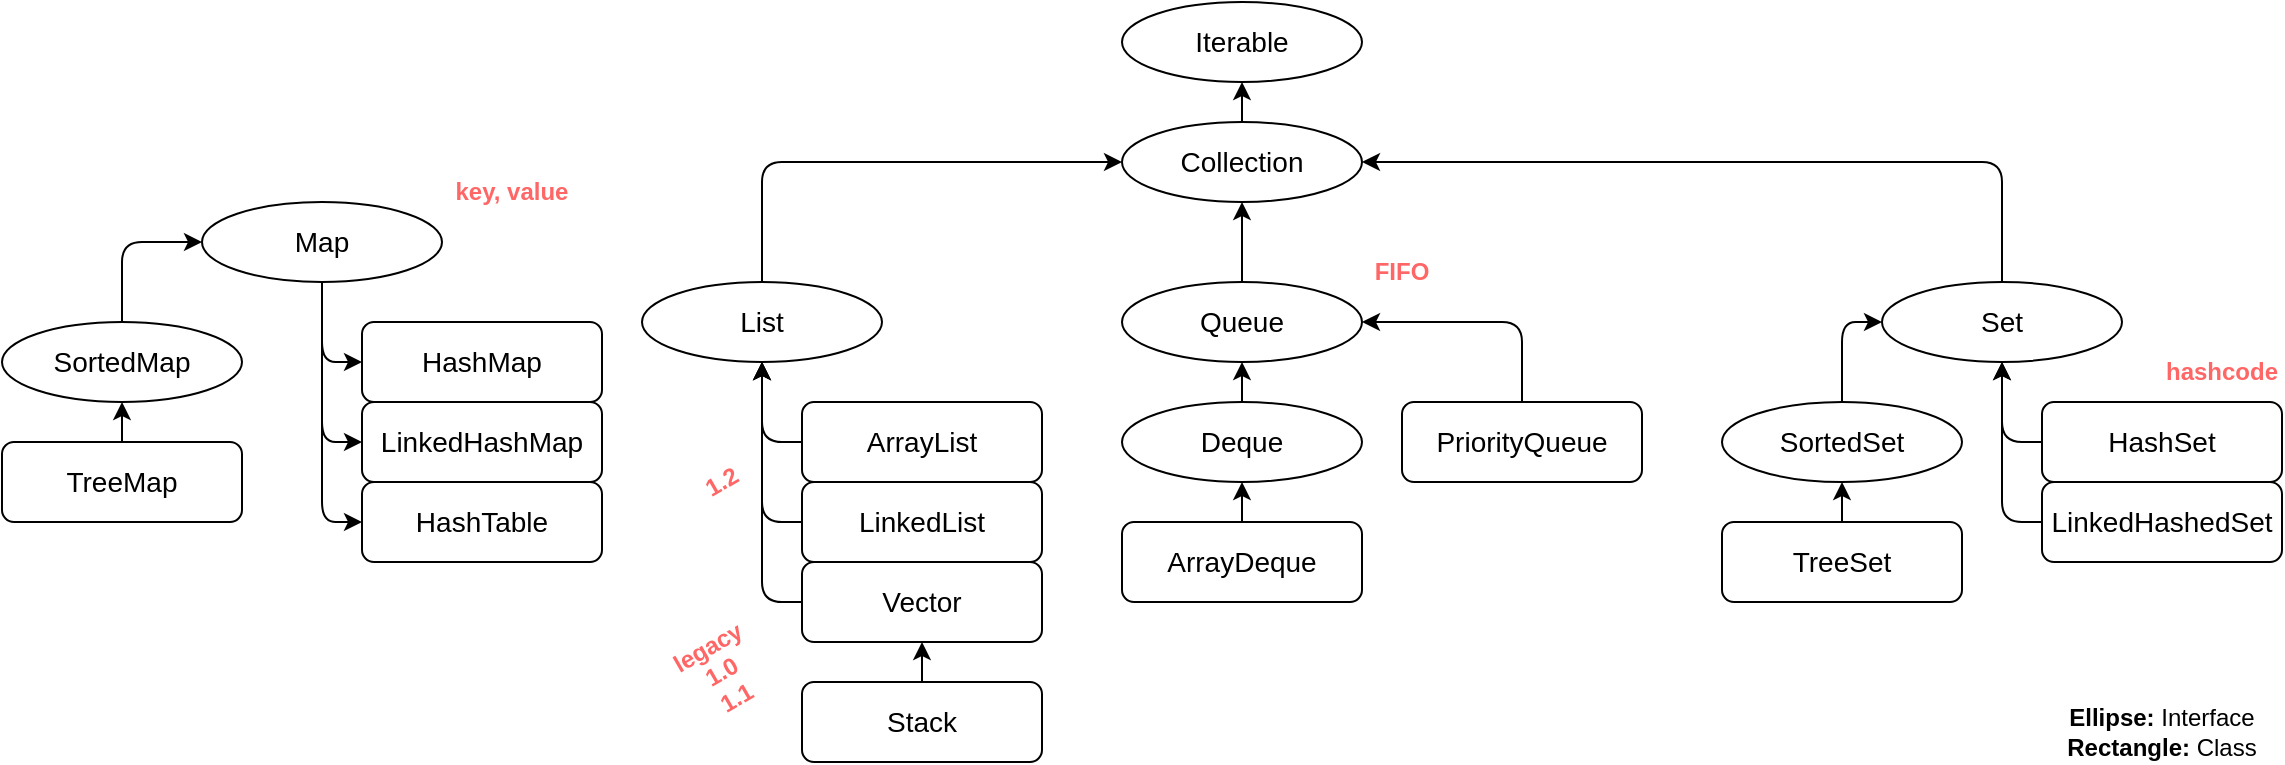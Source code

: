 <mxfile>
    <diagram id="-JjmcjURSVWkaSMC3vuu" name="Page-1">
        <mxGraphModel dx="1257" dy="819" grid="1" gridSize="10" guides="1" tooltips="1" connect="1" arrows="1" fold="1" page="1" pageScale="1" pageWidth="827" pageHeight="1169" background="#ffffff" math="0" shadow="0">
            <root>
                <mxCell id="0"/>
                <mxCell id="1" parent="0"/>
                <mxCell id="13" style="edgeStyle=none;html=1;exitX=0.5;exitY=1;exitDx=0;exitDy=0;entryX=0;entryY=0.5;entryDx=0;entryDy=0;fontSize=14;" parent="1" source="3" target="10" edge="1">
                    <mxGeometry relative="1" as="geometry">
                        <Array as="points">
                            <mxPoint x="180" y="340"/>
                        </Array>
                    </mxGeometry>
                </mxCell>
                <mxCell id="14" style="edgeStyle=none;html=1;exitX=0.5;exitY=1;exitDx=0;exitDy=0;entryX=0;entryY=0.5;entryDx=0;entryDy=0;fontSize=14;" parent="1" source="3" target="9" edge="1">
                    <mxGeometry relative="1" as="geometry">
                        <Array as="points">
                            <mxPoint x="180" y="300"/>
                        </Array>
                    </mxGeometry>
                </mxCell>
                <mxCell id="15" style="edgeStyle=none;html=1;entryX=0;entryY=0.5;entryDx=0;entryDy=0;fontSize=14;" parent="1" source="3" target="8" edge="1">
                    <mxGeometry relative="1" as="geometry">
                        <Array as="points">
                            <mxPoint x="180" y="260"/>
                        </Array>
                    </mxGeometry>
                </mxCell>
                <mxCell id="3" value="Map" style="ellipse;whiteSpace=wrap;html=1;fontSize=14;" parent="1" vertex="1">
                    <mxGeometry x="120" y="180" width="120" height="40" as="geometry"/>
                </mxCell>
                <mxCell id="12" style="edgeStyle=none;html=1;entryX=0;entryY=0.5;entryDx=0;entryDy=0;fontSize=14;" parent="1" source="5" target="3" edge="1">
                    <mxGeometry relative="1" as="geometry">
                        <Array as="points">
                            <mxPoint x="80" y="200"/>
                        </Array>
                    </mxGeometry>
                </mxCell>
                <mxCell id="5" value="SortedMap" style="ellipse;whiteSpace=wrap;html=1;fontSize=14;" parent="1" vertex="1">
                    <mxGeometry x="20" y="240" width="120" height="40" as="geometry"/>
                </mxCell>
                <mxCell id="51" style="edgeStyle=none;html=1;exitX=0.5;exitY=0;exitDx=0;exitDy=0;entryX=0.5;entryY=1;entryDx=0;entryDy=0;" parent="1" source="7" target="5" edge="1">
                    <mxGeometry relative="1" as="geometry"/>
                </mxCell>
                <mxCell id="7" value="TreeMap" style="rounded=1;whiteSpace=wrap;html=1;fontSize=14;" parent="1" vertex="1">
                    <mxGeometry x="20" y="300" width="120" height="40" as="geometry"/>
                </mxCell>
                <mxCell id="8" value="HashMap" style="rounded=1;whiteSpace=wrap;html=1;fontSize=14;" parent="1" vertex="1">
                    <mxGeometry x="200" y="240" width="120" height="40" as="geometry"/>
                </mxCell>
                <mxCell id="9" value="LinkedHashMap" style="rounded=1;whiteSpace=wrap;html=1;fontSize=14;" parent="1" vertex="1">
                    <mxGeometry x="200" y="280" width="120" height="40" as="geometry"/>
                </mxCell>
                <mxCell id="10" value="HashTable" style="rounded=1;whiteSpace=wrap;html=1;fontSize=14;" parent="1" vertex="1">
                    <mxGeometry x="200" y="320" width="120" height="40" as="geometry"/>
                </mxCell>
                <mxCell id="46" style="edgeStyle=none;html=1;entryX=0;entryY=0.5;entryDx=0;entryDy=0;fontSize=14;" parent="1" source="19" target="44" edge="1">
                    <mxGeometry relative="1" as="geometry">
                        <Array as="points">
                            <mxPoint x="400" y="160"/>
                        </Array>
                    </mxGeometry>
                </mxCell>
                <mxCell id="19" value="List" style="ellipse;whiteSpace=wrap;html=1;fontSize=14;" parent="1" vertex="1">
                    <mxGeometry x="340" y="220" width="120" height="40" as="geometry"/>
                </mxCell>
                <mxCell id="23" value="" style="edgeStyle=none;html=1;fontSize=14;entryX=0.5;entryY=1;entryDx=0;entryDy=0;" parent="1" source="20" target="19" edge="1">
                    <mxGeometry relative="1" as="geometry">
                        <Array as="points">
                            <mxPoint x="400" y="300"/>
                        </Array>
                    </mxGeometry>
                </mxCell>
                <mxCell id="20" value="ArrayList" style="rounded=1;whiteSpace=wrap;html=1;fontSize=14;" parent="1" vertex="1">
                    <mxGeometry x="420" y="280" width="120" height="40" as="geometry"/>
                </mxCell>
                <mxCell id="24" value="" style="edgeStyle=none;html=1;fontSize=14;entryX=0.5;entryY=1;entryDx=0;entryDy=0;" parent="1" source="21" target="19" edge="1">
                    <mxGeometry relative="1" as="geometry">
                        <Array as="points">
                            <mxPoint x="400" y="340"/>
                        </Array>
                    </mxGeometry>
                </mxCell>
                <mxCell id="21" value="LinkedList" style="rounded=1;whiteSpace=wrap;html=1;fontSize=14;" parent="1" vertex="1">
                    <mxGeometry x="420" y="320" width="120" height="40" as="geometry"/>
                </mxCell>
                <mxCell id="25" style="edgeStyle=none;html=1;entryX=0.5;entryY=1;entryDx=0;entryDy=0;fontSize=14;" parent="1" source="22" target="19" edge="1">
                    <mxGeometry relative="1" as="geometry">
                        <Array as="points">
                            <mxPoint x="400" y="380"/>
                        </Array>
                    </mxGeometry>
                </mxCell>
                <mxCell id="22" value="Vector" style="rounded=1;whiteSpace=wrap;html=1;fontSize=14;" parent="1" vertex="1">
                    <mxGeometry x="420" y="360" width="120" height="40" as="geometry"/>
                </mxCell>
                <mxCell id="27" style="edgeStyle=none;html=1;entryX=0.5;entryY=1;entryDx=0;entryDy=0;fontSize=14;" parent="1" source="26" target="22" edge="1">
                    <mxGeometry relative="1" as="geometry"/>
                </mxCell>
                <mxCell id="26" value="Stack" style="rounded=1;whiteSpace=wrap;html=1;fontSize=14;" parent="1" vertex="1">
                    <mxGeometry x="420" y="420" width="120" height="40" as="geometry"/>
                </mxCell>
                <mxCell id="49" style="edgeStyle=none;html=1;entryX=0.5;entryY=1;entryDx=0;entryDy=0;fontSize=14;" parent="1" source="28" target="44" edge="1">
                    <mxGeometry relative="1" as="geometry"/>
                </mxCell>
                <mxCell id="28" value="Queue" style="ellipse;whiteSpace=wrap;html=1;fontSize=14;" parent="1" vertex="1">
                    <mxGeometry x="580" y="220" width="120" height="40" as="geometry"/>
                </mxCell>
                <mxCell id="33" value="" style="edgeStyle=none;html=1;fontSize=14;" parent="1" source="29" target="28" edge="1">
                    <mxGeometry relative="1" as="geometry"/>
                </mxCell>
                <mxCell id="29" value="Deque" style="ellipse;whiteSpace=wrap;html=1;fontSize=14;" parent="1" vertex="1">
                    <mxGeometry x="580" y="280" width="120" height="40" as="geometry"/>
                </mxCell>
                <mxCell id="32" value="" style="edgeStyle=none;html=1;fontSize=14;" parent="1" source="30" target="29" edge="1">
                    <mxGeometry relative="1" as="geometry"/>
                </mxCell>
                <mxCell id="30" value="ArrayDeque" style="rounded=1;whiteSpace=wrap;html=1;fontSize=14;" parent="1" vertex="1">
                    <mxGeometry x="580" y="340" width="120" height="40" as="geometry"/>
                </mxCell>
                <mxCell id="34" style="edgeStyle=none;html=1;entryX=1;entryY=0.5;entryDx=0;entryDy=0;fontSize=14;" parent="1" source="31" target="28" edge="1">
                    <mxGeometry relative="1" as="geometry">
                        <Array as="points">
                            <mxPoint x="780" y="240"/>
                        </Array>
                    </mxGeometry>
                </mxCell>
                <mxCell id="31" value="PriorityQueue" style="rounded=1;whiteSpace=wrap;html=1;fontSize=14;" parent="1" vertex="1">
                    <mxGeometry x="720" y="280" width="120" height="40" as="geometry"/>
                </mxCell>
                <mxCell id="50" style="edgeStyle=none;html=1;entryX=1;entryY=0.5;entryDx=0;entryDy=0;fontSize=14;" parent="1" source="35" target="44" edge="1">
                    <mxGeometry relative="1" as="geometry">
                        <Array as="points">
                            <mxPoint x="1020" y="160"/>
                        </Array>
                    </mxGeometry>
                </mxCell>
                <mxCell id="35" value="Set" style="ellipse;whiteSpace=wrap;html=1;fontSize=14;" parent="1" vertex="1">
                    <mxGeometry x="960" y="220" width="120" height="40" as="geometry"/>
                </mxCell>
                <mxCell id="43" style="edgeStyle=none;html=1;entryX=0;entryY=0.5;entryDx=0;entryDy=0;fontSize=14;" parent="1" source="36" target="35" edge="1">
                    <mxGeometry relative="1" as="geometry">
                        <Array as="points">
                            <mxPoint x="940" y="240"/>
                        </Array>
                    </mxGeometry>
                </mxCell>
                <mxCell id="36" value="SortedSet" style="ellipse;whiteSpace=wrap;html=1;fontSize=14;" parent="1" vertex="1">
                    <mxGeometry x="880" y="280" width="120" height="40" as="geometry"/>
                </mxCell>
                <mxCell id="41" style="edgeStyle=none;html=1;entryX=0.5;entryY=1;entryDx=0;entryDy=0;fontSize=14;" parent="1" source="37" target="35" edge="1">
                    <mxGeometry relative="1" as="geometry">
                        <Array as="points">
                            <mxPoint x="1020" y="300"/>
                        </Array>
                    </mxGeometry>
                </mxCell>
                <mxCell id="37" value="HashSet" style="rounded=1;whiteSpace=wrap;html=1;fontSize=14;" parent="1" vertex="1">
                    <mxGeometry x="1040" y="280" width="120" height="40" as="geometry"/>
                </mxCell>
                <mxCell id="42" style="edgeStyle=none;html=1;fontSize=14;" parent="1" source="38" edge="1">
                    <mxGeometry relative="1" as="geometry">
                        <mxPoint x="1020" y="260" as="targetPoint"/>
                        <Array as="points">
                            <mxPoint x="1020" y="340"/>
                        </Array>
                    </mxGeometry>
                </mxCell>
                <mxCell id="38" value="LinkedHashedSet" style="rounded=1;whiteSpace=wrap;html=1;fontSize=14;" parent="1" vertex="1">
                    <mxGeometry x="1040" y="320" width="120" height="40" as="geometry"/>
                </mxCell>
                <mxCell id="40" value="" style="edgeStyle=none;html=1;fontSize=14;" parent="1" source="39" target="36" edge="1">
                    <mxGeometry relative="1" as="geometry"/>
                </mxCell>
                <mxCell id="39" value="TreeSet" style="rounded=1;whiteSpace=wrap;html=1;fontSize=14;" parent="1" vertex="1">
                    <mxGeometry x="880" y="340" width="120" height="40" as="geometry"/>
                </mxCell>
                <mxCell id="47" value="" style="edgeStyle=none;html=1;fontSize=14;" parent="1" source="44" target="45" edge="1">
                    <mxGeometry relative="1" as="geometry"/>
                </mxCell>
                <mxCell id="44" value="Collection" style="ellipse;whiteSpace=wrap;html=1;fontSize=14;" parent="1" vertex="1">
                    <mxGeometry x="580" y="140" width="120" height="40" as="geometry"/>
                </mxCell>
                <mxCell id="45" value="Iterable" style="ellipse;whiteSpace=wrap;html=1;fontSize=14;" parent="1" vertex="1">
                    <mxGeometry x="580" y="80" width="120" height="40" as="geometry"/>
                </mxCell>
                <mxCell id="52" value="&lt;b&gt;Ellipse:&lt;/b&gt; Interface&lt;br&gt;&lt;b&gt;Rectangle:&lt;/b&gt; Class" style="text;html=1;strokeColor=none;fillColor=none;align=center;verticalAlign=middle;whiteSpace=wrap;rounded=0;" parent="1" vertex="1">
                    <mxGeometry x="1040" y="430" width="120" height="30" as="geometry"/>
                </mxCell>
                <mxCell id="53" value="legacy&lt;br&gt;1.0&lt;br&gt;1.1" style="text;html=1;strokeColor=none;fillColor=none;align=center;verticalAlign=middle;whiteSpace=wrap;rounded=0;rotation=-30;fontColor=#FF6666;fontStyle=1" vertex="1" parent="1">
                    <mxGeometry x="350" y="400" width="60" height="30" as="geometry"/>
                </mxCell>
                <mxCell id="55" value="1.2" style="text;html=1;strokeColor=none;fillColor=none;align=center;verticalAlign=middle;whiteSpace=wrap;rounded=0;rotation=-30;fontColor=#FF6666;fontSize=12;fontStyle=1" vertex="1" parent="1">
                    <mxGeometry x="350" y="305" width="60" height="30" as="geometry"/>
                </mxCell>
                <mxCell id="56" value="FIFO" style="text;html=1;strokeColor=none;fillColor=none;align=center;verticalAlign=middle;whiteSpace=wrap;rounded=0;rotation=0;fontColor=#FF6666;fontSize=12;fontStyle=1" vertex="1" parent="1">
                    <mxGeometry x="690" y="200" width="60" height="30" as="geometry"/>
                </mxCell>
                <mxCell id="57" value="hashcode" style="text;html=1;strokeColor=none;fillColor=none;align=center;verticalAlign=middle;whiteSpace=wrap;rounded=0;rotation=0;fontColor=#FF6666;fontSize=12;fontStyle=1" vertex="1" parent="1">
                    <mxGeometry x="1100" y="250" width="60" height="30" as="geometry"/>
                </mxCell>
                <mxCell id="58" value="key, value" style="text;html=1;strokeColor=none;fillColor=none;align=center;verticalAlign=middle;whiteSpace=wrap;rounded=0;rotation=0;fontColor=#FF6666;fontSize=12;fontStyle=1" vertex="1" parent="1">
                    <mxGeometry x="240" y="160" width="70" height="30" as="geometry"/>
                </mxCell>
            </root>
        </mxGraphModel>
    </diagram>
</mxfile>